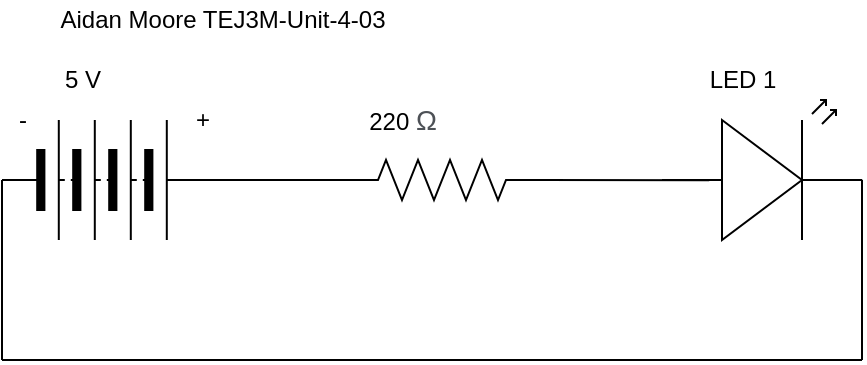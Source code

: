 <mxfile>
    <diagram id="qQVwv5mkBuJOFHttw7eo" name="Page-1">
        <mxGraphModel dx="1074" dy="709" grid="1" gridSize="10" guides="1" tooltips="1" connect="1" arrows="1" fold="1" page="1" pageScale="1" pageWidth="827" pageHeight="1169" math="0" shadow="0">
            <root>
                <mxCell id="0"/>
                <mxCell id="1" parent="0"/>
                <mxCell id="8" style="edgeStyle=none;html=1;exitX=1;exitY=0.5;exitDx=0;exitDy=0;entryX=0;entryY=0.5;entryDx=0;entryDy=0;entryPerimeter=0;endArrow=none;endFill=0;" edge="1" parent="1" source="2" target="5">
                    <mxGeometry relative="1" as="geometry"/>
                </mxCell>
                <mxCell id="11" style="edgeStyle=none;html=1;exitX=0;exitY=0.5;exitDx=0;exitDy=0;endArrow=none;endFill=0;" edge="1" parent="1" source="2">
                    <mxGeometry relative="1" as="geometry">
                        <mxPoint x="360" y="450" as="targetPoint"/>
                    </mxGeometry>
                </mxCell>
                <mxCell id="2" value="" style="pointerEvents=1;verticalLabelPosition=bottom;shadow=0;dashed=0;align=center;html=1;verticalAlign=top;shape=mxgraph.electrical.miscellaneous.batteryStack;" vertex="1" parent="1">
                    <mxGeometry x="360" y="330" width="100" height="60" as="geometry"/>
                </mxCell>
                <mxCell id="3" value="-" style="text;html=1;resizable=0;autosize=1;align=center;verticalAlign=middle;points=[];fillColor=none;strokeColor=none;rounded=0;" vertex="1" parent="1">
                    <mxGeometry x="360" y="320" width="20" height="20" as="geometry"/>
                </mxCell>
                <mxCell id="4" value="+" style="text;html=1;align=center;verticalAlign=middle;resizable=0;points=[];autosize=1;strokeColor=none;fillColor=none;" vertex="1" parent="1">
                    <mxGeometry x="450" y="320" width="20" height="20" as="geometry"/>
                </mxCell>
                <mxCell id="9" style="edgeStyle=none;html=1;exitX=1;exitY=0.5;exitDx=0;exitDy=0;exitPerimeter=0;entryX=0.236;entryY=0.573;entryDx=0;entryDy=0;entryPerimeter=0;endArrow=none;endFill=0;" edge="1" parent="1" source="5" target="7">
                    <mxGeometry relative="1" as="geometry"/>
                </mxCell>
                <mxCell id="5" value="" style="pointerEvents=1;verticalLabelPosition=bottom;shadow=0;dashed=0;align=center;html=1;verticalAlign=top;shape=mxgraph.electrical.resistors.resistor_2;" vertex="1" parent="1">
                    <mxGeometry x="530" y="350" width="100" height="20" as="geometry"/>
                </mxCell>
                <mxCell id="6" value="220&amp;nbsp;&lt;span style=&quot;color: rgb(77 , 81 , 86) ; font-family: &amp;#34;arial&amp;#34; , sans-serif ; font-size: 14px ; text-align: left ; background-color: rgb(255 , 255 , 255)&quot;&gt;Ω&lt;/span&gt;" style="text;html=1;align=center;verticalAlign=middle;resizable=0;points=[];autosize=1;strokeColor=none;fillColor=none;" vertex="1" parent="1">
                    <mxGeometry x="535" y="320" width="50" height="20" as="geometry"/>
                </mxCell>
                <mxCell id="12" style="edgeStyle=none;html=1;exitX=1;exitY=0.57;exitDx=0;exitDy=0;exitPerimeter=0;endArrow=none;endFill=0;" edge="1" parent="1" source="7">
                    <mxGeometry relative="1" as="geometry">
                        <mxPoint x="790" y="450" as="targetPoint"/>
                    </mxGeometry>
                </mxCell>
                <mxCell id="7" value="" style="verticalLabelPosition=bottom;shadow=0;dashed=0;align=center;html=1;verticalAlign=top;shape=mxgraph.electrical.opto_electronics.led_2;pointerEvents=1;" vertex="1" parent="1">
                    <mxGeometry x="690" y="320" width="100" height="70" as="geometry"/>
                </mxCell>
                <mxCell id="10" value="LED 1" style="text;html=1;align=center;verticalAlign=middle;resizable=0;points=[];autosize=1;strokeColor=none;fillColor=none;" vertex="1" parent="1">
                    <mxGeometry x="705" y="300" width="50" height="20" as="geometry"/>
                </mxCell>
                <mxCell id="13" value="" style="endArrow=none;html=1;" edge="1" parent="1">
                    <mxGeometry width="50" height="50" relative="1" as="geometry">
                        <mxPoint x="360" y="450" as="sourcePoint"/>
                        <mxPoint x="790" y="450" as="targetPoint"/>
                    </mxGeometry>
                </mxCell>
                <mxCell id="14" value="5 V" style="text;html=1;align=center;verticalAlign=middle;resizable=0;points=[];autosize=1;strokeColor=none;fillColor=none;" vertex="1" parent="1">
                    <mxGeometry x="385" y="300" width="30" height="20" as="geometry"/>
                </mxCell>
                <mxCell id="15" value="Aidan Moore TEJ3M-Unit-4-03" style="text;html=1;align=center;verticalAlign=middle;resizable=0;points=[];autosize=1;strokeColor=none;fillColor=none;" vertex="1" parent="1">
                    <mxGeometry x="380" y="270" width="180" height="20" as="geometry"/>
                </mxCell>
            </root>
        </mxGraphModel>
    </diagram>
</mxfile>
